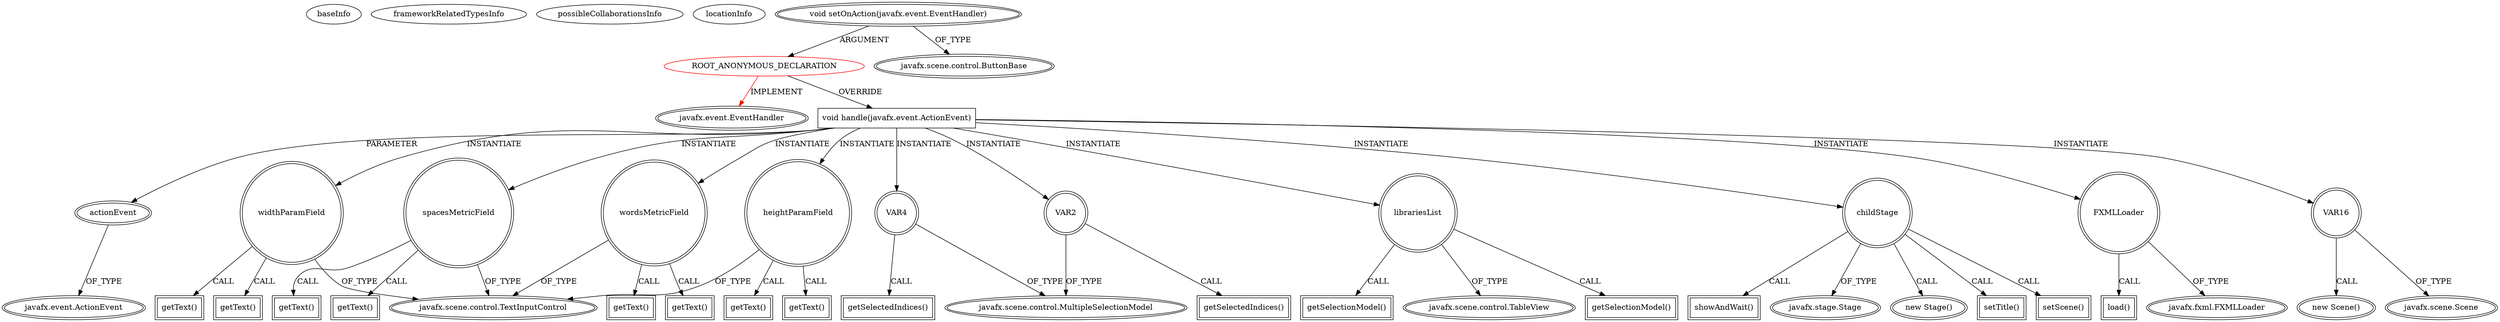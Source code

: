 digraph {
baseInfo[graphId=2320,category="extension_graph",isAnonymous=true,possibleRelation=false]
frameworkRelatedTypesInfo[0="javafx.event.EventHandler"]
possibleCollaborationsInfo[]
locationInfo[projectName="crosswords-testEnvironment",filePath="/crosswords-testEnvironment/testEnvironment-master/src/GUI/MainController.java",contextSignature="void initialize(java.net.URL,java.util.ResourceBundle)",graphId="2320"]
0[label="ROOT_ANONYMOUS_DECLARATION",vertexType="ROOT_ANONYMOUS_DECLARATION",isFrameworkType=false,color=red]
1[label="javafx.event.EventHandler",vertexType="FRAMEWORK_INTERFACE_TYPE",isFrameworkType=true,peripheries=2]
2[label="void setOnAction(javafx.event.EventHandler)",vertexType="OUTSIDE_CALL",isFrameworkType=true,peripheries=2]
3[label="javafx.scene.control.ButtonBase",vertexType="FRAMEWORK_CLASS_TYPE",isFrameworkType=true,peripheries=2]
4[label="void handle(javafx.event.ActionEvent)",vertexType="OVERRIDING_METHOD_DECLARATION",isFrameworkType=false,shape=box]
5[label="actionEvent",vertexType="PARAMETER_DECLARATION",isFrameworkType=true,peripheries=2]
6[label="javafx.event.ActionEvent",vertexType="FRAMEWORK_CLASS_TYPE",isFrameworkType=true,peripheries=2]
7[label="heightParamField",vertexType="VARIABLE_EXPRESION",isFrameworkType=true,peripheries=2,shape=circle]
9[label="javafx.scene.control.TextInputControl",vertexType="FRAMEWORK_CLASS_TYPE",isFrameworkType=true,peripheries=2]
8[label="getText()",vertexType="INSIDE_CALL",isFrameworkType=true,peripheries=2,shape=box]
10[label="widthParamField",vertexType="VARIABLE_EXPRESION",isFrameworkType=true,peripheries=2,shape=circle]
11[label="getText()",vertexType="INSIDE_CALL",isFrameworkType=true,peripheries=2,shape=box]
13[label="VAR2",vertexType="VARIABLE_EXPRESION",isFrameworkType=true,peripheries=2,shape=circle]
15[label="javafx.scene.control.MultipleSelectionModel",vertexType="FRAMEWORK_CLASS_TYPE",isFrameworkType=true,peripheries=2]
14[label="getSelectedIndices()",vertexType="INSIDE_CALL",isFrameworkType=true,peripheries=2,shape=box]
16[label="librariesList",vertexType="VARIABLE_EXPRESION",isFrameworkType=true,peripheries=2,shape=circle]
18[label="javafx.scene.control.TableView",vertexType="FRAMEWORK_CLASS_TYPE",isFrameworkType=true,peripheries=2]
17[label="getSelectionModel()",vertexType="INSIDE_CALL",isFrameworkType=true,peripheries=2,shape=box]
19[label="VAR4",vertexType="VARIABLE_EXPRESION",isFrameworkType=true,peripheries=2,shape=circle]
20[label="getSelectedIndices()",vertexType="INSIDE_CALL",isFrameworkType=true,peripheries=2,shape=box]
23[label="getSelectionModel()",vertexType="INSIDE_CALL",isFrameworkType=true,peripheries=2,shape=box]
25[label="getText()",vertexType="INSIDE_CALL",isFrameworkType=true,peripheries=2,shape=box]
27[label="getText()",vertexType="INSIDE_CALL",isFrameworkType=true,peripheries=2,shape=box]
28[label="spacesMetricField",vertexType="VARIABLE_EXPRESION",isFrameworkType=true,peripheries=2,shape=circle]
29[label="getText()",vertexType="INSIDE_CALL",isFrameworkType=true,peripheries=2,shape=box]
32[label="getText()",vertexType="INSIDE_CALL",isFrameworkType=true,peripheries=2,shape=box]
33[label="wordsMetricField",vertexType="VARIABLE_EXPRESION",isFrameworkType=true,peripheries=2,shape=circle]
34[label="getText()",vertexType="INSIDE_CALL",isFrameworkType=true,peripheries=2,shape=box]
37[label="getText()",vertexType="INSIDE_CALL",isFrameworkType=true,peripheries=2,shape=box]
39[label="childStage",vertexType="VARIABLE_EXPRESION",isFrameworkType=true,peripheries=2,shape=circle]
40[label="javafx.stage.Stage",vertexType="FRAMEWORK_CLASS_TYPE",isFrameworkType=true,peripheries=2]
38[label="new Stage()",vertexType="CONSTRUCTOR_CALL",isFrameworkType=true,peripheries=2]
42[label="setTitle()",vertexType="INSIDE_CALL",isFrameworkType=true,peripheries=2,shape=box]
43[label="FXMLLoader",vertexType="VARIABLE_EXPRESION",isFrameworkType=true,peripheries=2,shape=circle]
45[label="javafx.fxml.FXMLLoader",vertexType="FRAMEWORK_CLASS_TYPE",isFrameworkType=true,peripheries=2]
44[label="load()",vertexType="INSIDE_CALL",isFrameworkType=true,peripheries=2,shape=box]
47[label="setScene()",vertexType="INSIDE_CALL",isFrameworkType=true,peripheries=2,shape=box]
49[label="VAR16",vertexType="VARIABLE_EXPRESION",isFrameworkType=true,peripheries=2,shape=circle]
50[label="javafx.scene.Scene",vertexType="FRAMEWORK_CLASS_TYPE",isFrameworkType=true,peripheries=2]
48[label="new Scene()",vertexType="CONSTRUCTOR_CALL",isFrameworkType=true,peripheries=2]
52[label="showAndWait()",vertexType="INSIDE_CALL",isFrameworkType=true,peripheries=2,shape=box]
0->1[label="IMPLEMENT",color=red]
2->0[label="ARGUMENT"]
2->3[label="OF_TYPE"]
0->4[label="OVERRIDE"]
5->6[label="OF_TYPE"]
4->5[label="PARAMETER"]
4->7[label="INSTANTIATE"]
7->9[label="OF_TYPE"]
7->8[label="CALL"]
4->10[label="INSTANTIATE"]
10->9[label="OF_TYPE"]
10->11[label="CALL"]
4->13[label="INSTANTIATE"]
13->15[label="OF_TYPE"]
13->14[label="CALL"]
4->16[label="INSTANTIATE"]
16->18[label="OF_TYPE"]
16->17[label="CALL"]
4->19[label="INSTANTIATE"]
19->15[label="OF_TYPE"]
19->20[label="CALL"]
16->23[label="CALL"]
10->25[label="CALL"]
7->27[label="CALL"]
4->28[label="INSTANTIATE"]
28->9[label="OF_TYPE"]
28->29[label="CALL"]
28->32[label="CALL"]
4->33[label="INSTANTIATE"]
33->9[label="OF_TYPE"]
33->34[label="CALL"]
33->37[label="CALL"]
4->39[label="INSTANTIATE"]
39->40[label="OF_TYPE"]
39->38[label="CALL"]
39->42[label="CALL"]
4->43[label="INSTANTIATE"]
43->45[label="OF_TYPE"]
43->44[label="CALL"]
39->47[label="CALL"]
4->49[label="INSTANTIATE"]
49->50[label="OF_TYPE"]
49->48[label="CALL"]
39->52[label="CALL"]
}
